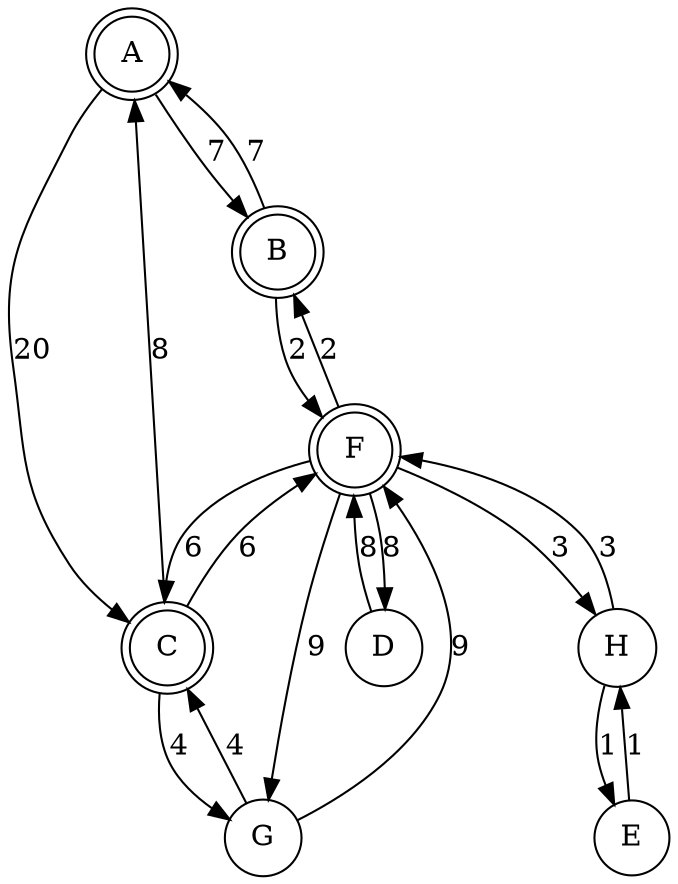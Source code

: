 digraph dijkstra {
	node [shape=doublecircle]
	A
	B
	F
	C
	node [shape=circle]
	D
	E
	G
	H
	A -> B [label=7]
	A -> C [label=20]
	B -> A [label=7]
	B -> F [label=2]
	C -> A [label=8]
	C -> F [label=6]
	C -> G [label=4]
	D -> F [label=8]
	E -> H [label=1]
	F -> B [label=2]
	F -> C [label=6]
	F -> D [label=8]
	F -> G [label=9]
	F -> H [label=3]
	G -> C [label=4]
	G -> F [label=9]
	H -> E [label=1]
	H -> F [label=3]
}
